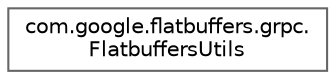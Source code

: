 digraph "Graphical Class Hierarchy"
{
 // LATEX_PDF_SIZE
  bgcolor="transparent";
  edge [fontname=Helvetica,fontsize=10,labelfontname=Helvetica,labelfontsize=10];
  node [fontname=Helvetica,fontsize=10,shape=box,height=0.2,width=0.4];
  rankdir="LR";
  Node0 [id="Node000000",label="com.google.flatbuffers.grpc.\lFlatbuffersUtils",height=0.2,width=0.4,color="grey40", fillcolor="white", style="filled",URL="$classcom_1_1google_1_1flatbuffers_1_1grpc_1_1FlatbuffersUtils.html",tooltip=" "];
}
